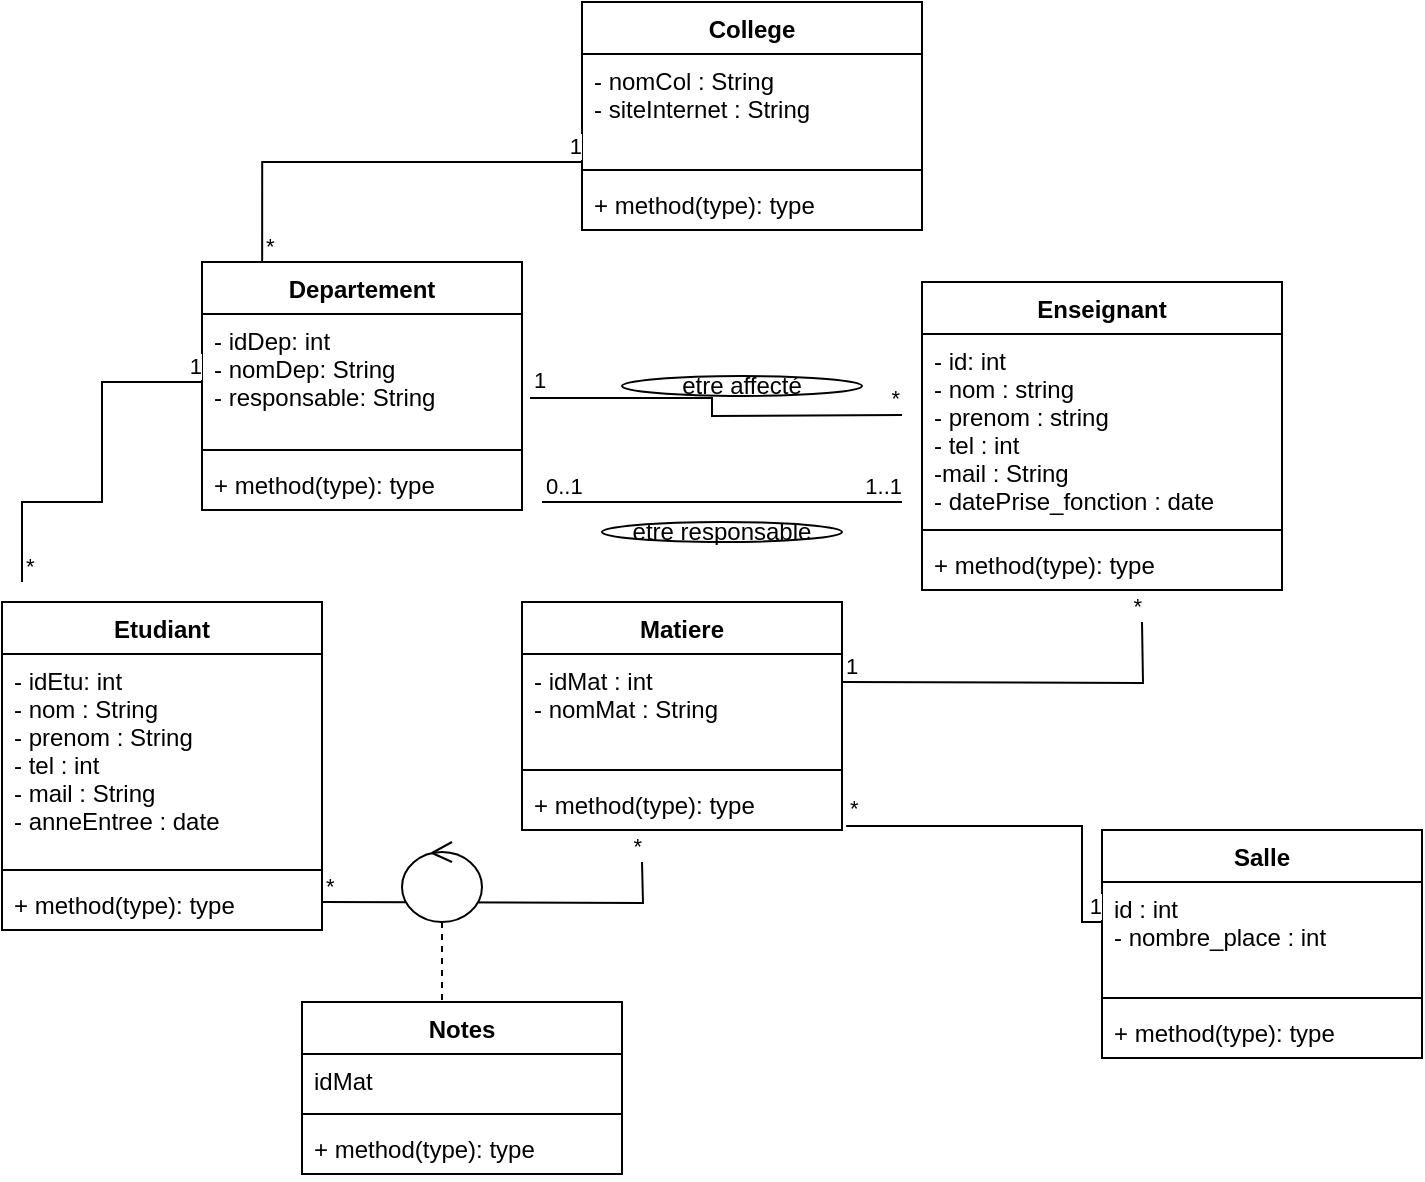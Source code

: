 <mxfile version="20.5.3" type="github">
  <diagram id="BHGDDhI1vTgJZweA46ae" name="Page-1">
    <mxGraphModel dx="868" dy="482" grid="1" gridSize="10" guides="1" tooltips="1" connect="1" arrows="1" fold="1" page="1" pageScale="1" pageWidth="827" pageHeight="1169" math="0" shadow="0">
      <root>
        <mxCell id="0" />
        <mxCell id="1" parent="0" />
        <mxCell id="pFwtjezKtflzaq8YIJwn-1" value="Matiere" style="swimlane;fontStyle=1;align=center;verticalAlign=top;childLayout=stackLayout;horizontal=1;startSize=26;horizontalStack=0;resizeParent=1;resizeParentMax=0;resizeLast=0;collapsible=1;marginBottom=0;" vertex="1" parent="1">
          <mxGeometry x="320" y="320" width="160" height="114" as="geometry" />
        </mxCell>
        <mxCell id="pFwtjezKtflzaq8YIJwn-2" value="- idMat : int&#xa;- nomMat : String" style="text;strokeColor=none;fillColor=none;align=left;verticalAlign=top;spacingLeft=4;spacingRight=4;overflow=hidden;rotatable=0;points=[[0,0.5],[1,0.5]];portConstraint=eastwest;" vertex="1" parent="pFwtjezKtflzaq8YIJwn-1">
          <mxGeometry y="26" width="160" height="54" as="geometry" />
        </mxCell>
        <mxCell id="pFwtjezKtflzaq8YIJwn-3" value="" style="line;strokeWidth=1;fillColor=none;align=left;verticalAlign=middle;spacingTop=-1;spacingLeft=3;spacingRight=3;rotatable=0;labelPosition=right;points=[];portConstraint=eastwest;strokeColor=inherit;" vertex="1" parent="pFwtjezKtflzaq8YIJwn-1">
          <mxGeometry y="80" width="160" height="8" as="geometry" />
        </mxCell>
        <mxCell id="pFwtjezKtflzaq8YIJwn-4" value="+ method(type): type" style="text;strokeColor=none;fillColor=none;align=left;verticalAlign=top;spacingLeft=4;spacingRight=4;overflow=hidden;rotatable=0;points=[[0,0.5],[1,0.5]];portConstraint=eastwest;" vertex="1" parent="pFwtjezKtflzaq8YIJwn-1">
          <mxGeometry y="88" width="160" height="26" as="geometry" />
        </mxCell>
        <mxCell id="pFwtjezKtflzaq8YIJwn-5" value="Etudiant" style="swimlane;fontStyle=1;align=center;verticalAlign=top;childLayout=stackLayout;horizontal=1;startSize=26;horizontalStack=0;resizeParent=1;resizeParentMax=0;resizeLast=0;collapsible=1;marginBottom=0;" vertex="1" parent="1">
          <mxGeometry x="60" y="320" width="160" height="164" as="geometry" />
        </mxCell>
        <mxCell id="pFwtjezKtflzaq8YIJwn-6" value="- idEtu: int&#xa;- nom : String&#xa;- prenom : String&#xa;- tel : int&#xa;- mail : String&#xa;- anneEntree : date" style="text;strokeColor=none;fillColor=none;align=left;verticalAlign=top;spacingLeft=4;spacingRight=4;overflow=hidden;rotatable=0;points=[[0,0.5],[1,0.5]];portConstraint=eastwest;" vertex="1" parent="pFwtjezKtflzaq8YIJwn-5">
          <mxGeometry y="26" width="160" height="104" as="geometry" />
        </mxCell>
        <mxCell id="pFwtjezKtflzaq8YIJwn-7" value="" style="line;strokeWidth=1;fillColor=none;align=left;verticalAlign=middle;spacingTop=-1;spacingLeft=3;spacingRight=3;rotatable=0;labelPosition=right;points=[];portConstraint=eastwest;strokeColor=inherit;" vertex="1" parent="pFwtjezKtflzaq8YIJwn-5">
          <mxGeometry y="130" width="160" height="8" as="geometry" />
        </mxCell>
        <mxCell id="pFwtjezKtflzaq8YIJwn-8" value="+ method(type): type" style="text;strokeColor=none;fillColor=none;align=left;verticalAlign=top;spacingLeft=4;spacingRight=4;overflow=hidden;rotatable=0;points=[[0,0.5],[1,0.5]];portConstraint=eastwest;" vertex="1" parent="pFwtjezKtflzaq8YIJwn-5">
          <mxGeometry y="138" width="160" height="26" as="geometry" />
        </mxCell>
        <mxCell id="pFwtjezKtflzaq8YIJwn-9" value="Notes" style="swimlane;fontStyle=1;align=center;verticalAlign=top;childLayout=stackLayout;horizontal=1;startSize=26;horizontalStack=0;resizeParent=1;resizeParentMax=0;resizeLast=0;collapsible=1;marginBottom=0;" vertex="1" parent="1">
          <mxGeometry x="210" y="520" width="160" height="86" as="geometry" />
        </mxCell>
        <mxCell id="pFwtjezKtflzaq8YIJwn-10" value="idMat" style="text;strokeColor=none;fillColor=none;align=left;verticalAlign=top;spacingLeft=4;spacingRight=4;overflow=hidden;rotatable=0;points=[[0,0.5],[1,0.5]];portConstraint=eastwest;" vertex="1" parent="pFwtjezKtflzaq8YIJwn-9">
          <mxGeometry y="26" width="160" height="26" as="geometry" />
        </mxCell>
        <mxCell id="pFwtjezKtflzaq8YIJwn-11" value="" style="line;strokeWidth=1;fillColor=none;align=left;verticalAlign=middle;spacingTop=-1;spacingLeft=3;spacingRight=3;rotatable=0;labelPosition=right;points=[];portConstraint=eastwest;strokeColor=inherit;" vertex="1" parent="pFwtjezKtflzaq8YIJwn-9">
          <mxGeometry y="52" width="160" height="8" as="geometry" />
        </mxCell>
        <mxCell id="pFwtjezKtflzaq8YIJwn-12" value="+ method(type): type" style="text;strokeColor=none;fillColor=none;align=left;verticalAlign=top;spacingLeft=4;spacingRight=4;overflow=hidden;rotatable=0;points=[[0,0.5],[1,0.5]];portConstraint=eastwest;" vertex="1" parent="pFwtjezKtflzaq8YIJwn-9">
          <mxGeometry y="60" width="160" height="26" as="geometry" />
        </mxCell>
        <mxCell id="pFwtjezKtflzaq8YIJwn-13" value="Enseignant" style="swimlane;fontStyle=1;align=center;verticalAlign=top;childLayout=stackLayout;horizontal=1;startSize=26;horizontalStack=0;resizeParent=1;resizeParentMax=0;resizeLast=0;collapsible=1;marginBottom=0;" vertex="1" parent="1">
          <mxGeometry x="520" y="160" width="180" height="154" as="geometry" />
        </mxCell>
        <mxCell id="pFwtjezKtflzaq8YIJwn-14" value="- id: int&#xa;- nom : string&#xa;- prenom : string&#xa;- tel : int&#xa;-mail : String&#xa;- datePrise_fonction : date" style="text;strokeColor=none;fillColor=none;align=left;verticalAlign=top;spacingLeft=4;spacingRight=4;overflow=hidden;rotatable=0;points=[[0,0.5],[1,0.5]];portConstraint=eastwest;" vertex="1" parent="pFwtjezKtflzaq8YIJwn-13">
          <mxGeometry y="26" width="180" height="94" as="geometry" />
        </mxCell>
        <mxCell id="pFwtjezKtflzaq8YIJwn-15" value="" style="line;strokeWidth=1;fillColor=none;align=left;verticalAlign=middle;spacingTop=-1;spacingLeft=3;spacingRight=3;rotatable=0;labelPosition=right;points=[];portConstraint=eastwest;strokeColor=inherit;" vertex="1" parent="pFwtjezKtflzaq8YIJwn-13">
          <mxGeometry y="120" width="180" height="8" as="geometry" />
        </mxCell>
        <mxCell id="pFwtjezKtflzaq8YIJwn-16" value="+ method(type): type" style="text;strokeColor=none;fillColor=none;align=left;verticalAlign=top;spacingLeft=4;spacingRight=4;overflow=hidden;rotatable=0;points=[[0,0.5],[1,0.5]];portConstraint=eastwest;" vertex="1" parent="pFwtjezKtflzaq8YIJwn-13">
          <mxGeometry y="128" width="180" height="26" as="geometry" />
        </mxCell>
        <mxCell id="pFwtjezKtflzaq8YIJwn-17" value="Departement" style="swimlane;fontStyle=1;align=center;verticalAlign=top;childLayout=stackLayout;horizontal=1;startSize=26;horizontalStack=0;resizeParent=1;resizeParentMax=0;resizeLast=0;collapsible=1;marginBottom=0;" vertex="1" parent="1">
          <mxGeometry x="160" y="150" width="160" height="124" as="geometry" />
        </mxCell>
        <mxCell id="pFwtjezKtflzaq8YIJwn-18" value="- idDep: int&#xa;- nomDep: String&#xa;- responsable: String&#xa;" style="text;strokeColor=none;fillColor=none;align=left;verticalAlign=top;spacingLeft=4;spacingRight=4;overflow=hidden;rotatable=0;points=[[0,0.5],[1,0.5]];portConstraint=eastwest;" vertex="1" parent="pFwtjezKtflzaq8YIJwn-17">
          <mxGeometry y="26" width="160" height="64" as="geometry" />
        </mxCell>
        <mxCell id="pFwtjezKtflzaq8YIJwn-19" value="" style="line;strokeWidth=1;fillColor=none;align=left;verticalAlign=middle;spacingTop=-1;spacingLeft=3;spacingRight=3;rotatable=0;labelPosition=right;points=[];portConstraint=eastwest;strokeColor=inherit;" vertex="1" parent="pFwtjezKtflzaq8YIJwn-17">
          <mxGeometry y="90" width="160" height="8" as="geometry" />
        </mxCell>
        <mxCell id="pFwtjezKtflzaq8YIJwn-20" value="+ method(type): type" style="text;strokeColor=none;fillColor=none;align=left;verticalAlign=top;spacingLeft=4;spacingRight=4;overflow=hidden;rotatable=0;points=[[0,0.5],[1,0.5]];portConstraint=eastwest;" vertex="1" parent="pFwtjezKtflzaq8YIJwn-17">
          <mxGeometry y="98" width="160" height="26" as="geometry" />
        </mxCell>
        <mxCell id="pFwtjezKtflzaq8YIJwn-21" value="College" style="swimlane;fontStyle=1;align=center;verticalAlign=top;childLayout=stackLayout;horizontal=1;startSize=26;horizontalStack=0;resizeParent=1;resizeParentMax=0;resizeLast=0;collapsible=1;marginBottom=0;" vertex="1" parent="1">
          <mxGeometry x="350" y="20" width="170" height="114" as="geometry" />
        </mxCell>
        <mxCell id="pFwtjezKtflzaq8YIJwn-22" value="- nomCol : String&#xa;- siteInternet : String" style="text;strokeColor=none;fillColor=none;align=left;verticalAlign=top;spacingLeft=4;spacingRight=4;overflow=hidden;rotatable=0;points=[[0,0.5],[1,0.5]];portConstraint=eastwest;" vertex="1" parent="pFwtjezKtflzaq8YIJwn-21">
          <mxGeometry y="26" width="170" height="54" as="geometry" />
        </mxCell>
        <mxCell id="pFwtjezKtflzaq8YIJwn-23" value="" style="line;strokeWidth=1;fillColor=none;align=left;verticalAlign=middle;spacingTop=-1;spacingLeft=3;spacingRight=3;rotatable=0;labelPosition=right;points=[];portConstraint=eastwest;strokeColor=inherit;" vertex="1" parent="pFwtjezKtflzaq8YIJwn-21">
          <mxGeometry y="80" width="170" height="8" as="geometry" />
        </mxCell>
        <mxCell id="pFwtjezKtflzaq8YIJwn-24" value="+ method(type): type" style="text;strokeColor=none;fillColor=none;align=left;verticalAlign=top;spacingLeft=4;spacingRight=4;overflow=hidden;rotatable=0;points=[[0,0.5],[1,0.5]];portConstraint=eastwest;" vertex="1" parent="pFwtjezKtflzaq8YIJwn-21">
          <mxGeometry y="88" width="170" height="26" as="geometry" />
        </mxCell>
        <mxCell id="pFwtjezKtflzaq8YIJwn-25" value="Salle" style="swimlane;fontStyle=1;align=center;verticalAlign=top;childLayout=stackLayout;horizontal=1;startSize=26;horizontalStack=0;resizeParent=1;resizeParentMax=0;resizeLast=0;collapsible=1;marginBottom=0;" vertex="1" parent="1">
          <mxGeometry x="610" y="434" width="160" height="114" as="geometry" />
        </mxCell>
        <mxCell id="pFwtjezKtflzaq8YIJwn-26" value="id : int&#xa;- nombre_place : int" style="text;strokeColor=none;fillColor=none;align=left;verticalAlign=top;spacingLeft=4;spacingRight=4;overflow=hidden;rotatable=0;points=[[0,0.5],[1,0.5]];portConstraint=eastwest;" vertex="1" parent="pFwtjezKtflzaq8YIJwn-25">
          <mxGeometry y="26" width="160" height="54" as="geometry" />
        </mxCell>
        <mxCell id="pFwtjezKtflzaq8YIJwn-27" value="" style="line;strokeWidth=1;fillColor=none;align=left;verticalAlign=middle;spacingTop=-1;spacingLeft=3;spacingRight=3;rotatable=0;labelPosition=right;points=[];portConstraint=eastwest;strokeColor=inherit;" vertex="1" parent="pFwtjezKtflzaq8YIJwn-25">
          <mxGeometry y="80" width="160" height="8" as="geometry" />
        </mxCell>
        <mxCell id="pFwtjezKtflzaq8YIJwn-28" value="+ method(type): type" style="text;strokeColor=none;fillColor=none;align=left;verticalAlign=top;spacingLeft=4;spacingRight=4;overflow=hidden;rotatable=0;points=[[0,0.5],[1,0.5]];portConstraint=eastwest;" vertex="1" parent="pFwtjezKtflzaq8YIJwn-25">
          <mxGeometry y="88" width="160" height="26" as="geometry" />
        </mxCell>
        <mxCell id="pFwtjezKtflzaq8YIJwn-29" value="" style="endArrow=none;html=1;edgeStyle=orthogonalEdgeStyle;rounded=0;exitX=0.188;exitY=0;exitDx=0;exitDy=0;exitPerimeter=0;" edge="1" parent="1" source="pFwtjezKtflzaq8YIJwn-17">
          <mxGeometry relative="1" as="geometry">
            <mxPoint x="190" y="100" as="sourcePoint" />
            <mxPoint x="350" y="100" as="targetPoint" />
            <Array as="points">
              <mxPoint x="190" y="100" />
            </Array>
          </mxGeometry>
        </mxCell>
        <mxCell id="pFwtjezKtflzaq8YIJwn-30" value="*" style="edgeLabel;resizable=0;html=1;align=left;verticalAlign=bottom;" connectable="0" vertex="1" parent="pFwtjezKtflzaq8YIJwn-29">
          <mxGeometry x="-1" relative="1" as="geometry" />
        </mxCell>
        <mxCell id="pFwtjezKtflzaq8YIJwn-31" value="1" style="edgeLabel;resizable=0;html=1;align=right;verticalAlign=bottom;" connectable="0" vertex="1" parent="pFwtjezKtflzaq8YIJwn-29">
          <mxGeometry x="1" relative="1" as="geometry" />
        </mxCell>
        <mxCell id="pFwtjezKtflzaq8YIJwn-32" value="" style="endArrow=none;html=1;edgeStyle=orthogonalEdgeStyle;rounded=0;exitX=1.025;exitY=0.656;exitDx=0;exitDy=0;exitPerimeter=0;" edge="1" parent="1" source="pFwtjezKtflzaq8YIJwn-18">
          <mxGeometry relative="1" as="geometry">
            <mxPoint x="350" y="226.5" as="sourcePoint" />
            <mxPoint x="510" y="226.5" as="targetPoint" />
          </mxGeometry>
        </mxCell>
        <mxCell id="pFwtjezKtflzaq8YIJwn-33" value="1" style="edgeLabel;resizable=0;html=1;align=left;verticalAlign=bottom;" connectable="0" vertex="1" parent="pFwtjezKtflzaq8YIJwn-32">
          <mxGeometry x="-1" relative="1" as="geometry" />
        </mxCell>
        <mxCell id="pFwtjezKtflzaq8YIJwn-34" value="*" style="edgeLabel;resizable=0;html=1;align=right;verticalAlign=bottom;" connectable="0" vertex="1" parent="pFwtjezKtflzaq8YIJwn-32">
          <mxGeometry x="1" relative="1" as="geometry" />
        </mxCell>
        <mxCell id="pFwtjezKtflzaq8YIJwn-35" value="" style="endArrow=none;html=1;edgeStyle=orthogonalEdgeStyle;rounded=0;" edge="1" parent="1">
          <mxGeometry relative="1" as="geometry">
            <mxPoint x="480" y="360" as="sourcePoint" />
            <mxPoint x="630" y="330" as="targetPoint" />
          </mxGeometry>
        </mxCell>
        <mxCell id="pFwtjezKtflzaq8YIJwn-36" value="1" style="edgeLabel;resizable=0;html=1;align=left;verticalAlign=bottom;" connectable="0" vertex="1" parent="pFwtjezKtflzaq8YIJwn-35">
          <mxGeometry x="-1" relative="1" as="geometry" />
        </mxCell>
        <mxCell id="pFwtjezKtflzaq8YIJwn-37" value="*" style="edgeLabel;resizable=0;html=1;align=right;verticalAlign=bottom;" connectable="0" vertex="1" parent="pFwtjezKtflzaq8YIJwn-35">
          <mxGeometry x="1" relative="1" as="geometry" />
        </mxCell>
        <mxCell id="pFwtjezKtflzaq8YIJwn-38" value="" style="endArrow=none;html=1;edgeStyle=orthogonalEdgeStyle;rounded=0;" edge="1" parent="1">
          <mxGeometry relative="1" as="geometry">
            <mxPoint x="220" y="470" as="sourcePoint" />
            <mxPoint x="380" y="450" as="targetPoint" />
          </mxGeometry>
        </mxCell>
        <mxCell id="pFwtjezKtflzaq8YIJwn-39" value="*" style="edgeLabel;resizable=0;html=1;align=left;verticalAlign=bottom;" connectable="0" vertex="1" parent="pFwtjezKtflzaq8YIJwn-38">
          <mxGeometry x="-1" relative="1" as="geometry" />
        </mxCell>
        <mxCell id="pFwtjezKtflzaq8YIJwn-40" value="*" style="edgeLabel;resizable=0;html=1;align=right;verticalAlign=bottom;" connectable="0" vertex="1" parent="pFwtjezKtflzaq8YIJwn-38">
          <mxGeometry x="1" relative="1" as="geometry" />
        </mxCell>
        <mxCell id="pFwtjezKtflzaq8YIJwn-41" value="" style="endArrow=none;html=1;edgeStyle=orthogonalEdgeStyle;rounded=0;exitX=1.013;exitY=0.923;exitDx=0;exitDy=0;exitPerimeter=0;" edge="1" parent="1" source="pFwtjezKtflzaq8YIJwn-4">
          <mxGeometry relative="1" as="geometry">
            <mxPoint x="450" y="480" as="sourcePoint" />
            <mxPoint x="610" y="480" as="targetPoint" />
            <Array as="points">
              <mxPoint x="600" y="432" />
              <mxPoint x="600" y="480" />
            </Array>
          </mxGeometry>
        </mxCell>
        <mxCell id="pFwtjezKtflzaq8YIJwn-42" value="*" style="edgeLabel;resizable=0;html=1;align=left;verticalAlign=bottom;" connectable="0" vertex="1" parent="pFwtjezKtflzaq8YIJwn-41">
          <mxGeometry x="-1" relative="1" as="geometry" />
        </mxCell>
        <mxCell id="pFwtjezKtflzaq8YIJwn-43" value="1" style="edgeLabel;resizable=0;html=1;align=right;verticalAlign=bottom;" connectable="0" vertex="1" parent="pFwtjezKtflzaq8YIJwn-41">
          <mxGeometry x="1" relative="1" as="geometry" />
        </mxCell>
        <mxCell id="pFwtjezKtflzaq8YIJwn-47" value="" style="endArrow=none;html=1;edgeStyle=orthogonalEdgeStyle;rounded=0;" edge="1" parent="1">
          <mxGeometry relative="1" as="geometry">
            <mxPoint x="70" y="310" as="sourcePoint" />
            <mxPoint x="160" y="210" as="targetPoint" />
            <Array as="points">
              <mxPoint x="70" y="300" />
              <mxPoint x="70" y="270" />
              <mxPoint x="110" y="270" />
              <mxPoint x="110" y="210" />
            </Array>
          </mxGeometry>
        </mxCell>
        <mxCell id="pFwtjezKtflzaq8YIJwn-48" value="*" style="edgeLabel;resizable=0;html=1;align=left;verticalAlign=bottom;" connectable="0" vertex="1" parent="pFwtjezKtflzaq8YIJwn-47">
          <mxGeometry x="-1" relative="1" as="geometry" />
        </mxCell>
        <mxCell id="pFwtjezKtflzaq8YIJwn-49" value="1" style="edgeLabel;resizable=0;html=1;align=right;verticalAlign=bottom;" connectable="0" vertex="1" parent="pFwtjezKtflzaq8YIJwn-47">
          <mxGeometry x="1" relative="1" as="geometry" />
        </mxCell>
        <mxCell id="pFwtjezKtflzaq8YIJwn-50" value="" style="endArrow=none;html=1;edgeStyle=orthogonalEdgeStyle;rounded=0;" edge="1" parent="1">
          <mxGeometry relative="1" as="geometry">
            <mxPoint x="330" y="270" as="sourcePoint" />
            <mxPoint x="510" y="270" as="targetPoint" />
          </mxGeometry>
        </mxCell>
        <mxCell id="pFwtjezKtflzaq8YIJwn-51" value="0..1" style="edgeLabel;resizable=0;html=1;align=left;verticalAlign=bottom;" connectable="0" vertex="1" parent="pFwtjezKtflzaq8YIJwn-50">
          <mxGeometry x="-1" relative="1" as="geometry" />
        </mxCell>
        <mxCell id="pFwtjezKtflzaq8YIJwn-52" value="1..1" style="edgeLabel;resizable=0;html=1;align=right;verticalAlign=bottom;" connectable="0" vertex="1" parent="pFwtjezKtflzaq8YIJwn-50">
          <mxGeometry x="1" relative="1" as="geometry" />
        </mxCell>
        <mxCell id="pFwtjezKtflzaq8YIJwn-53" value="etre responsable" style="ellipse;whiteSpace=wrap;html=1;" vertex="1" parent="1">
          <mxGeometry x="360" y="280" width="120" height="10" as="geometry" />
        </mxCell>
        <mxCell id="pFwtjezKtflzaq8YIJwn-54" value="etre affecté" style="ellipse;whiteSpace=wrap;html=1;" vertex="1" parent="1">
          <mxGeometry x="370" y="207" width="120" height="10" as="geometry" />
        </mxCell>
        <mxCell id="pFwtjezKtflzaq8YIJwn-55" value="" style="shape=umlLifeline;participant=umlControl;perimeter=lifelinePerimeter;whiteSpace=wrap;html=1;container=1;collapsible=0;recursiveResize=0;verticalAlign=top;spacingTop=36;outlineConnect=0;" vertex="1" parent="1">
          <mxGeometry x="260" y="440" width="40" height="80" as="geometry" />
        </mxCell>
      </root>
    </mxGraphModel>
  </diagram>
</mxfile>

